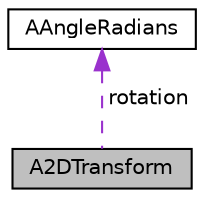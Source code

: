 digraph "A2DTransform"
{
 // LATEX_PDF_SIZE
  edge [fontname="Helvetica",fontsize="10",labelfontname="Helvetica",labelfontsize="10"];
  node [fontname="Helvetica",fontsize="10",shape=record];
  Node1 [label="A2DTransform",height=0.2,width=0.4,color="black", fillcolor="grey75", style="filled", fontcolor="black",tooltip=" "];
  Node2 -> Node1 [dir="back",color="darkorchid3",fontsize="10",style="dashed",label=" rotation" ,fontname="Helvetica"];
  Node2 [label="AAngleRadians",height=0.2,width=0.4,color="black", fillcolor="white", style="filled",URL="$classAAngleRadians.html",tooltip="Strong type used to store angle in radians."];
}
